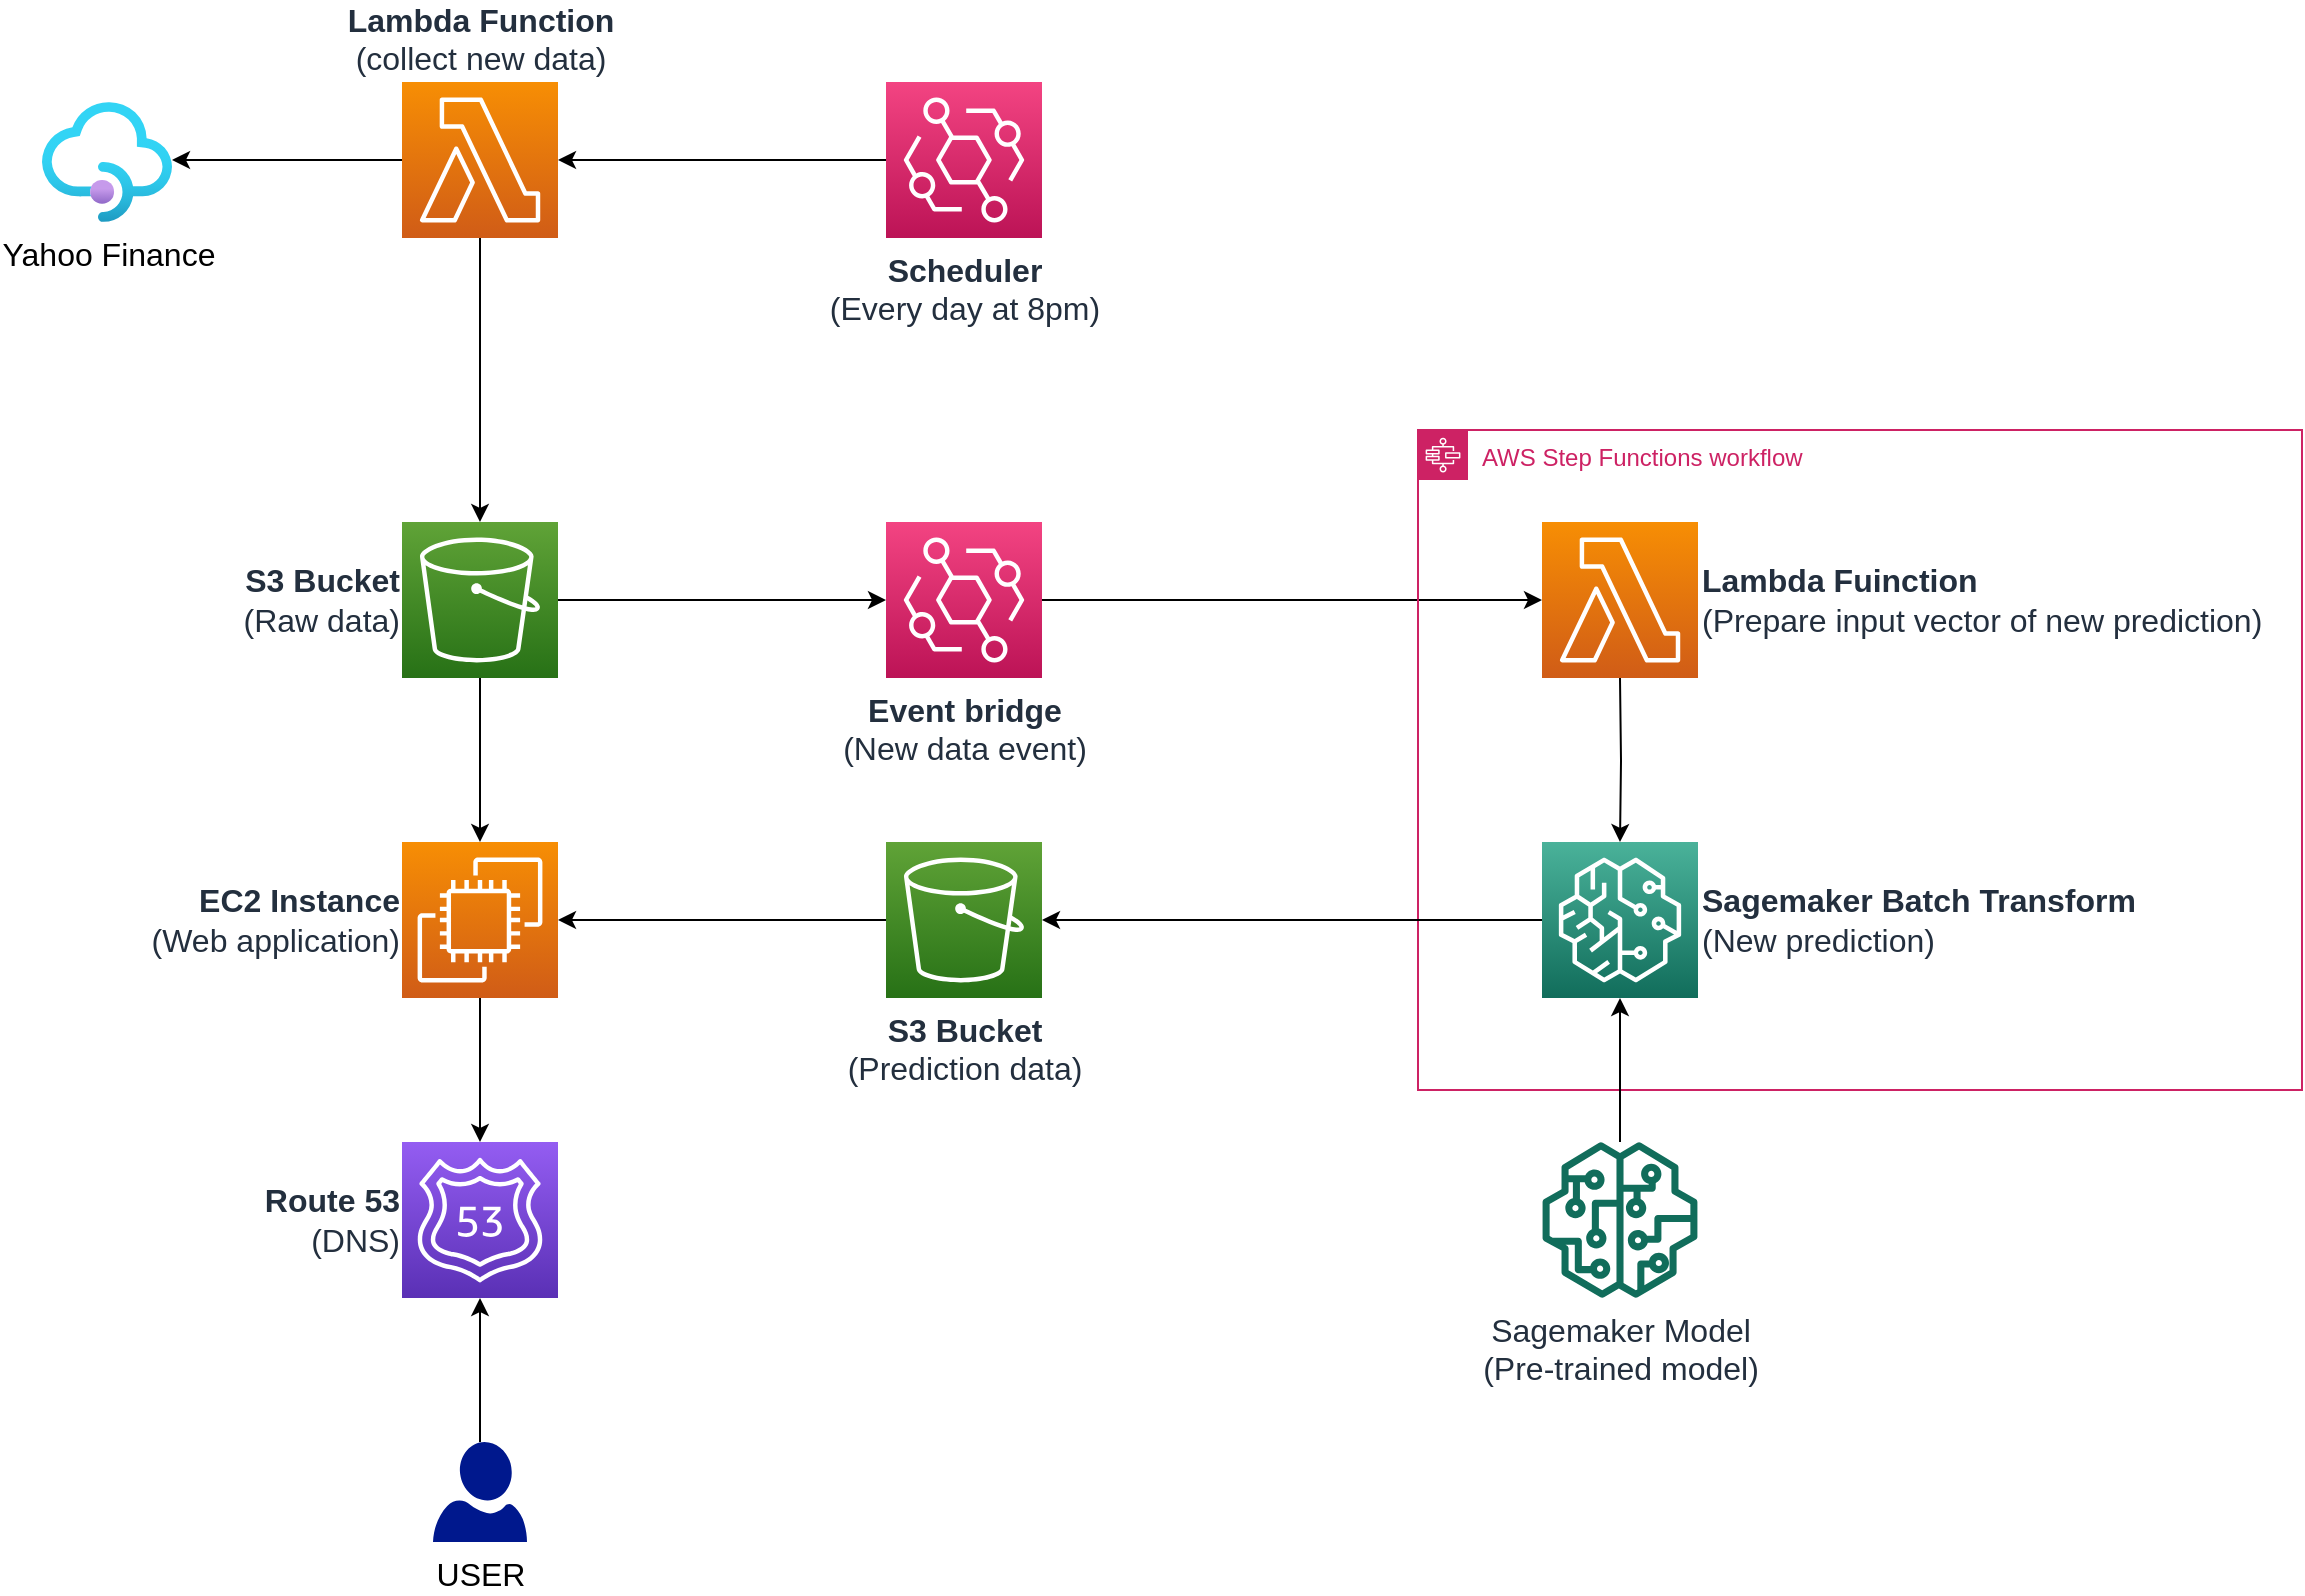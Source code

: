 <mxfile version="14.1.8" type="device"><diagram id="yHVJaudqwU22kfbfFaoP" name="Page-1"><mxGraphModel dx="1656" dy="971" grid="0" gridSize="10" guides="1" tooltips="1" connect="1" arrows="1" fold="1" page="0" pageScale="1" pageWidth="1169" pageHeight="827" math="0" shadow="0"><root><mxCell id="0"/><mxCell id="1" parent="0"/><mxCell id="FWCGLKwP3OQxvYvD7GKc-4" style="edgeStyle=orthogonalEdgeStyle;rounded=0;orthogonalLoop=1;jettySize=auto;html=1;" edge="1" parent="1" source="FWCGLKwP3OQxvYvD7GKc-2" target="FWCGLKwP3OQxvYvD7GKc-3"><mxGeometry relative="1" as="geometry"><Array as="points"><mxPoint x="240" y="89"/></Array></mxGeometry></mxCell><mxCell id="FWCGLKwP3OQxvYvD7GKc-6" style="edgeStyle=orthogonalEdgeStyle;rounded=0;orthogonalLoop=1;jettySize=auto;html=1;" edge="1" parent="1" source="FWCGLKwP3OQxvYvD7GKc-2" target="FWCGLKwP3OQxvYvD7GKc-5"><mxGeometry relative="1" as="geometry"/></mxCell><mxCell id="FWCGLKwP3OQxvYvD7GKc-2" value="Lambda Function&lt;br style=&quot;font-size: 16px&quot;&gt;&lt;span style=&quot;font-weight: normal&quot;&gt;(collect new data)&lt;/span&gt;" style="outlineConnect=0;fontColor=#232F3E;gradientColor=#F78E04;gradientDirection=north;fillColor=#D05C17;strokeColor=#ffffff;dashed=0;verticalLabelPosition=top;verticalAlign=bottom;align=center;html=1;fontSize=16;fontStyle=1;aspect=fixed;shape=mxgraph.aws4.resourceIcon;resIcon=mxgraph.aws4.lambda;labelPosition=center;" vertex="1" parent="1"><mxGeometry x="210" y="49" width="78" height="78" as="geometry"/></mxCell><mxCell id="FWCGLKwP3OQxvYvD7GKc-3" value="Yahoo Finance" style="aspect=fixed;html=1;points=[];align=center;image;fontSize=16;image=img/lib/azure2/app_services/API_Management_Services.svg;" vertex="1" parent="1"><mxGeometry x="30" y="59" width="65" height="60" as="geometry"/></mxCell><mxCell id="FWCGLKwP3OQxvYvD7GKc-12" style="edgeStyle=orthogonalEdgeStyle;rounded=0;orthogonalLoop=1;jettySize=auto;html=1;" edge="1" parent="1" source="FWCGLKwP3OQxvYvD7GKc-5" target="FWCGLKwP3OQxvYvD7GKc-11"><mxGeometry relative="1" as="geometry"/></mxCell><mxCell id="FWCGLKwP3OQxvYvD7GKc-33" value="" style="edgeStyle=orthogonalEdgeStyle;rounded=0;orthogonalLoop=1;jettySize=auto;html=1;fontSize=16;" edge="1" parent="1" source="FWCGLKwP3OQxvYvD7GKc-5" target="FWCGLKwP3OQxvYvD7GKc-27"><mxGeometry relative="1" as="geometry"/></mxCell><mxCell id="FWCGLKwP3OQxvYvD7GKc-5" value="&lt;b&gt;S3 Bucket&lt;br style=&quot;font-size: 16px&quot;&gt;&lt;/b&gt;(Raw data)" style="outlineConnect=0;fontColor=#232F3E;gradientColor=#60A337;gradientDirection=north;fillColor=#277116;strokeColor=#ffffff;dashed=0;verticalLabelPosition=middle;verticalAlign=middle;align=right;html=1;fontSize=16;fontStyle=0;aspect=fixed;shape=mxgraph.aws4.resourceIcon;resIcon=mxgraph.aws4.s3;labelPosition=left;" vertex="1" parent="1"><mxGeometry x="210" y="269" width="78" height="78" as="geometry"/></mxCell><mxCell id="FWCGLKwP3OQxvYvD7GKc-8" style="edgeStyle=orthogonalEdgeStyle;rounded=0;orthogonalLoop=1;jettySize=auto;html=1;" edge="1" parent="1" source="FWCGLKwP3OQxvYvD7GKc-7" target="FWCGLKwP3OQxvYvD7GKc-2"><mxGeometry relative="1" as="geometry"/></mxCell><mxCell id="FWCGLKwP3OQxvYvD7GKc-7" value="&lt;b&gt;Scheduler&lt;/b&gt;&lt;br style=&quot;font-size: 16px&quot;&gt;(Every day at 8pm)" style="outlineConnect=0;fontColor=#232F3E;gradientColor=#F34482;gradientDirection=north;fillColor=#BC1356;strokeColor=#ffffff;dashed=0;verticalLabelPosition=bottom;verticalAlign=top;align=center;html=1;fontSize=16;fontStyle=0;aspect=fixed;shape=mxgraph.aws4.resourceIcon;resIcon=mxgraph.aws4.eventbridge;" vertex="1" parent="1"><mxGeometry x="452" y="49" width="78" height="78" as="geometry"/></mxCell><mxCell id="FWCGLKwP3OQxvYvD7GKc-13" style="edgeStyle=orthogonalEdgeStyle;rounded=0;orthogonalLoop=1;jettySize=auto;html=1;" edge="1" parent="1" source="FWCGLKwP3OQxvYvD7GKc-11"><mxGeometry relative="1" as="geometry"><mxPoint x="780" y="308" as="targetPoint"/></mxGeometry></mxCell><mxCell id="FWCGLKwP3OQxvYvD7GKc-11" value="&lt;b&gt;Event bridge&lt;br style=&quot;font-size: 16px&quot;&gt;&lt;/b&gt;(New data event)" style="outlineConnect=0;fontColor=#232F3E;gradientColor=#F34482;gradientDirection=north;fillColor=#BC1356;strokeColor=#ffffff;dashed=0;verticalLabelPosition=bottom;verticalAlign=top;align=center;html=1;fontSize=16;fontStyle=0;aspect=fixed;shape=mxgraph.aws4.resourceIcon;resIcon=mxgraph.aws4.eventbridge;" vertex="1" parent="1"><mxGeometry x="452" y="269" width="78" height="78" as="geometry"/></mxCell><mxCell id="FWCGLKwP3OQxvYvD7GKc-14" value="AWS Step Functions workflow" style="points=[[0,0],[0.25,0],[0.5,0],[0.75,0],[1,0],[1,0.25],[1,0.5],[1,0.75],[1,1],[0.75,1],[0.5,1],[0.25,1],[0,1],[0,0.75],[0,0.5],[0,0.25]];outlineConnect=0;gradientColor=none;html=1;whiteSpace=wrap;fontSize=12;fontStyle=0;shape=mxgraph.aws4.group;grIcon=mxgraph.aws4.group_aws_step_functions_workflow;strokeColor=#CD2264;fillColor=none;verticalAlign=top;align=left;spacingLeft=30;fontColor=#CD2264;dashed=0;" vertex="1" parent="1"><mxGeometry x="718" y="223" width="442" height="330" as="geometry"/></mxCell><mxCell id="FWCGLKwP3OQxvYvD7GKc-19" style="edgeStyle=orthogonalEdgeStyle;rounded=0;orthogonalLoop=1;jettySize=auto;html=1;" edge="1" parent="1" target="FWCGLKwP3OQxvYvD7GKc-16"><mxGeometry relative="1" as="geometry"><mxPoint x="819" y="347" as="sourcePoint"/></mxGeometry></mxCell><mxCell id="FWCGLKwP3OQxvYvD7GKc-18" style="edgeStyle=orthogonalEdgeStyle;rounded=0;orthogonalLoop=1;jettySize=auto;html=1;" edge="1" parent="1" source="FWCGLKwP3OQxvYvD7GKc-16" target="FWCGLKwP3OQxvYvD7GKc-17"><mxGeometry relative="1" as="geometry"/></mxCell><mxCell id="FWCGLKwP3OQxvYvD7GKc-16" value="&lt;b&gt;Sagemaker Batch Transform&lt;br style=&quot;font-size: 16px&quot;&gt;&lt;/b&gt;(New prediction)" style="outlineConnect=0;fontColor=#232F3E;gradientColor=#4AB29A;gradientDirection=north;fillColor=#116D5B;strokeColor=#ffffff;dashed=0;verticalLabelPosition=middle;verticalAlign=middle;align=left;html=1;fontSize=16;fontStyle=0;aspect=fixed;shape=mxgraph.aws4.resourceIcon;resIcon=mxgraph.aws4.sagemaker;labelPosition=right;" vertex="1" parent="1"><mxGeometry x="780" y="429" width="78" height="78" as="geometry"/></mxCell><mxCell id="FWCGLKwP3OQxvYvD7GKc-28" style="edgeStyle=orthogonalEdgeStyle;rounded=0;orthogonalLoop=1;jettySize=auto;html=1;fontSize=16;" edge="1" parent="1" source="FWCGLKwP3OQxvYvD7GKc-17" target="FWCGLKwP3OQxvYvD7GKc-27"><mxGeometry relative="1" as="geometry"/></mxCell><mxCell id="FWCGLKwP3OQxvYvD7GKc-17" value="&lt;b&gt;S3 Bucket&lt;br style=&quot;font-size: 16px&quot;&gt;&lt;/b&gt;(Prediction data)" style="outlineConnect=0;fontColor=#232F3E;gradientColor=#60A337;gradientDirection=north;fillColor=#277116;strokeColor=#ffffff;dashed=0;verticalLabelPosition=bottom;verticalAlign=top;align=center;html=1;fontSize=16;fontStyle=0;aspect=fixed;shape=mxgraph.aws4.resourceIcon;resIcon=mxgraph.aws4.s3;" vertex="1" parent="1"><mxGeometry x="452" y="429" width="78" height="78" as="geometry"/></mxCell><mxCell id="FWCGLKwP3OQxvYvD7GKc-20" value="&lt;b&gt;Route 53&lt;br style=&quot;font-size: 16px&quot;&gt;&lt;/b&gt;(DNS)" style="outlineConnect=0;fontColor=#232F3E;gradientColor=#945DF2;gradientDirection=north;fillColor=#5A30B5;strokeColor=#ffffff;dashed=0;verticalLabelPosition=middle;verticalAlign=middle;align=right;html=1;fontSize=16;fontStyle=0;aspect=fixed;shape=mxgraph.aws4.resourceIcon;resIcon=mxgraph.aws4.route_53;labelPosition=left;" vertex="1" parent="1"><mxGeometry x="210" y="579" width="78" height="78" as="geometry"/></mxCell><mxCell id="FWCGLKwP3OQxvYvD7GKc-24" style="edgeStyle=orthogonalEdgeStyle;rounded=0;orthogonalLoop=1;jettySize=auto;html=1;" edge="1" parent="1" source="FWCGLKwP3OQxvYvD7GKc-23" target="FWCGLKwP3OQxvYvD7GKc-16"><mxGeometry relative="1" as="geometry"/></mxCell><mxCell id="FWCGLKwP3OQxvYvD7GKc-23" value="Sagemaker Model&lt;br style=&quot;font-size: 16px;&quot;&gt;(Pre-trained model)" style="outlineConnect=0;fontColor=#232F3E;gradientColor=none;fillColor=#116D5B;strokeColor=none;dashed=0;verticalLabelPosition=bottom;verticalAlign=top;align=center;html=1;fontSize=16;fontStyle=0;aspect=fixed;pointerEvents=1;shape=mxgraph.aws4.sagemaker_model;" vertex="1" parent="1"><mxGeometry x="780" y="579" width="78" height="78" as="geometry"/></mxCell><mxCell id="FWCGLKwP3OQxvYvD7GKc-25" value="&lt;b&gt;Lambda Fuinction&lt;br style=&quot;font-size: 16px&quot;&gt;&lt;/b&gt;(Prepare input vector of new prediction)" style="outlineConnect=0;fontColor=#232F3E;gradientColor=#F78E04;gradientDirection=north;fillColor=#D05C17;strokeColor=#ffffff;dashed=0;verticalLabelPosition=middle;verticalAlign=middle;align=left;html=1;fontSize=16;fontStyle=0;aspect=fixed;shape=mxgraph.aws4.resourceIcon;resIcon=mxgraph.aws4.lambda;labelPosition=right;" vertex="1" parent="1"><mxGeometry x="780" y="269" width="78" height="78" as="geometry"/></mxCell><mxCell id="FWCGLKwP3OQxvYvD7GKc-29" style="edgeStyle=orthogonalEdgeStyle;rounded=0;orthogonalLoop=1;jettySize=auto;html=1;fontSize=16;" edge="1" parent="1" source="FWCGLKwP3OQxvYvD7GKc-27" target="FWCGLKwP3OQxvYvD7GKc-20"><mxGeometry relative="1" as="geometry"/></mxCell><mxCell id="FWCGLKwP3OQxvYvD7GKc-27" value="&lt;b&gt;EC2 Instance&lt;br style=&quot;font-size: 16px&quot;&gt;&lt;/b&gt;(Web application)" style="outlineConnect=0;fontColor=#232F3E;gradientColor=#F78E04;gradientDirection=north;fillColor=#D05C17;strokeColor=#ffffff;dashed=0;verticalLabelPosition=middle;verticalAlign=middle;align=right;html=1;fontSize=16;fontStyle=0;aspect=fixed;shape=mxgraph.aws4.resourceIcon;resIcon=mxgraph.aws4.ec2;labelPosition=left;" vertex="1" parent="1"><mxGeometry x="210" y="429" width="78" height="78" as="geometry"/></mxCell><mxCell id="FWCGLKwP3OQxvYvD7GKc-31" style="edgeStyle=orthogonalEdgeStyle;rounded=0;orthogonalLoop=1;jettySize=auto;html=1;fontSize=16;" edge="1" parent="1" source="FWCGLKwP3OQxvYvD7GKc-30" target="FWCGLKwP3OQxvYvD7GKc-20"><mxGeometry relative="1" as="geometry"/></mxCell><mxCell id="FWCGLKwP3OQxvYvD7GKc-30" value="USER" style="aspect=fixed;pointerEvents=1;shadow=0;dashed=0;html=1;strokeColor=none;labelPosition=center;verticalLabelPosition=bottom;verticalAlign=top;align=center;fillColor=#00188D;shape=mxgraph.azure.user;fontSize=16;" vertex="1" parent="1"><mxGeometry x="225.5" y="729" width="47" height="50" as="geometry"/></mxCell></root></mxGraphModel></diagram></mxfile>